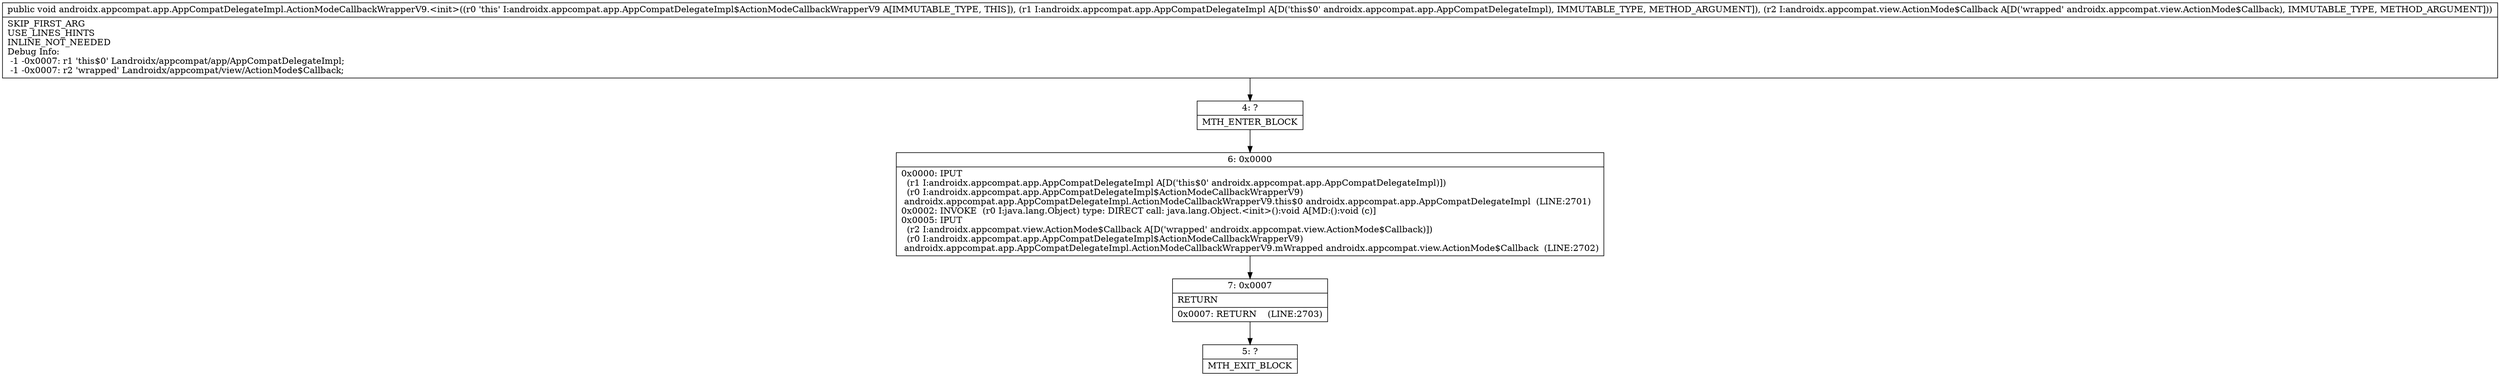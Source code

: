 digraph "CFG forandroidx.appcompat.app.AppCompatDelegateImpl.ActionModeCallbackWrapperV9.\<init\>(Landroidx\/appcompat\/app\/AppCompatDelegateImpl;Landroidx\/appcompat\/view\/ActionMode$Callback;)V" {
Node_4 [shape=record,label="{4\:\ ?|MTH_ENTER_BLOCK\l}"];
Node_6 [shape=record,label="{6\:\ 0x0000|0x0000: IPUT  \l  (r1 I:androidx.appcompat.app.AppCompatDelegateImpl A[D('this$0' androidx.appcompat.app.AppCompatDelegateImpl)])\l  (r0 I:androidx.appcompat.app.AppCompatDelegateImpl$ActionModeCallbackWrapperV9)\l androidx.appcompat.app.AppCompatDelegateImpl.ActionModeCallbackWrapperV9.this$0 androidx.appcompat.app.AppCompatDelegateImpl  (LINE:2701)\l0x0002: INVOKE  (r0 I:java.lang.Object) type: DIRECT call: java.lang.Object.\<init\>():void A[MD:():void (c)]\l0x0005: IPUT  \l  (r2 I:androidx.appcompat.view.ActionMode$Callback A[D('wrapped' androidx.appcompat.view.ActionMode$Callback)])\l  (r0 I:androidx.appcompat.app.AppCompatDelegateImpl$ActionModeCallbackWrapperV9)\l androidx.appcompat.app.AppCompatDelegateImpl.ActionModeCallbackWrapperV9.mWrapped androidx.appcompat.view.ActionMode$Callback  (LINE:2702)\l}"];
Node_7 [shape=record,label="{7\:\ 0x0007|RETURN\l|0x0007: RETURN    (LINE:2703)\l}"];
Node_5 [shape=record,label="{5\:\ ?|MTH_EXIT_BLOCK\l}"];
MethodNode[shape=record,label="{public void androidx.appcompat.app.AppCompatDelegateImpl.ActionModeCallbackWrapperV9.\<init\>((r0 'this' I:androidx.appcompat.app.AppCompatDelegateImpl$ActionModeCallbackWrapperV9 A[IMMUTABLE_TYPE, THIS]), (r1 I:androidx.appcompat.app.AppCompatDelegateImpl A[D('this$0' androidx.appcompat.app.AppCompatDelegateImpl), IMMUTABLE_TYPE, METHOD_ARGUMENT]), (r2 I:androidx.appcompat.view.ActionMode$Callback A[D('wrapped' androidx.appcompat.view.ActionMode$Callback), IMMUTABLE_TYPE, METHOD_ARGUMENT]))  | SKIP_FIRST_ARG\lUSE_LINES_HINTS\lINLINE_NOT_NEEDED\lDebug Info:\l  \-1 \-0x0007: r1 'this$0' Landroidx\/appcompat\/app\/AppCompatDelegateImpl;\l  \-1 \-0x0007: r2 'wrapped' Landroidx\/appcompat\/view\/ActionMode$Callback;\l}"];
MethodNode -> Node_4;Node_4 -> Node_6;
Node_6 -> Node_7;
Node_7 -> Node_5;
}

